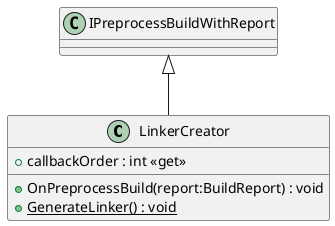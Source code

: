 @startuml
class LinkerCreator {
    + callbackOrder : int <<get>>
    + OnPreprocessBuild(report:BuildReport) : void
    + {static} GenerateLinker() : void
}
IPreprocessBuildWithReport <|-- LinkerCreator
@enduml
